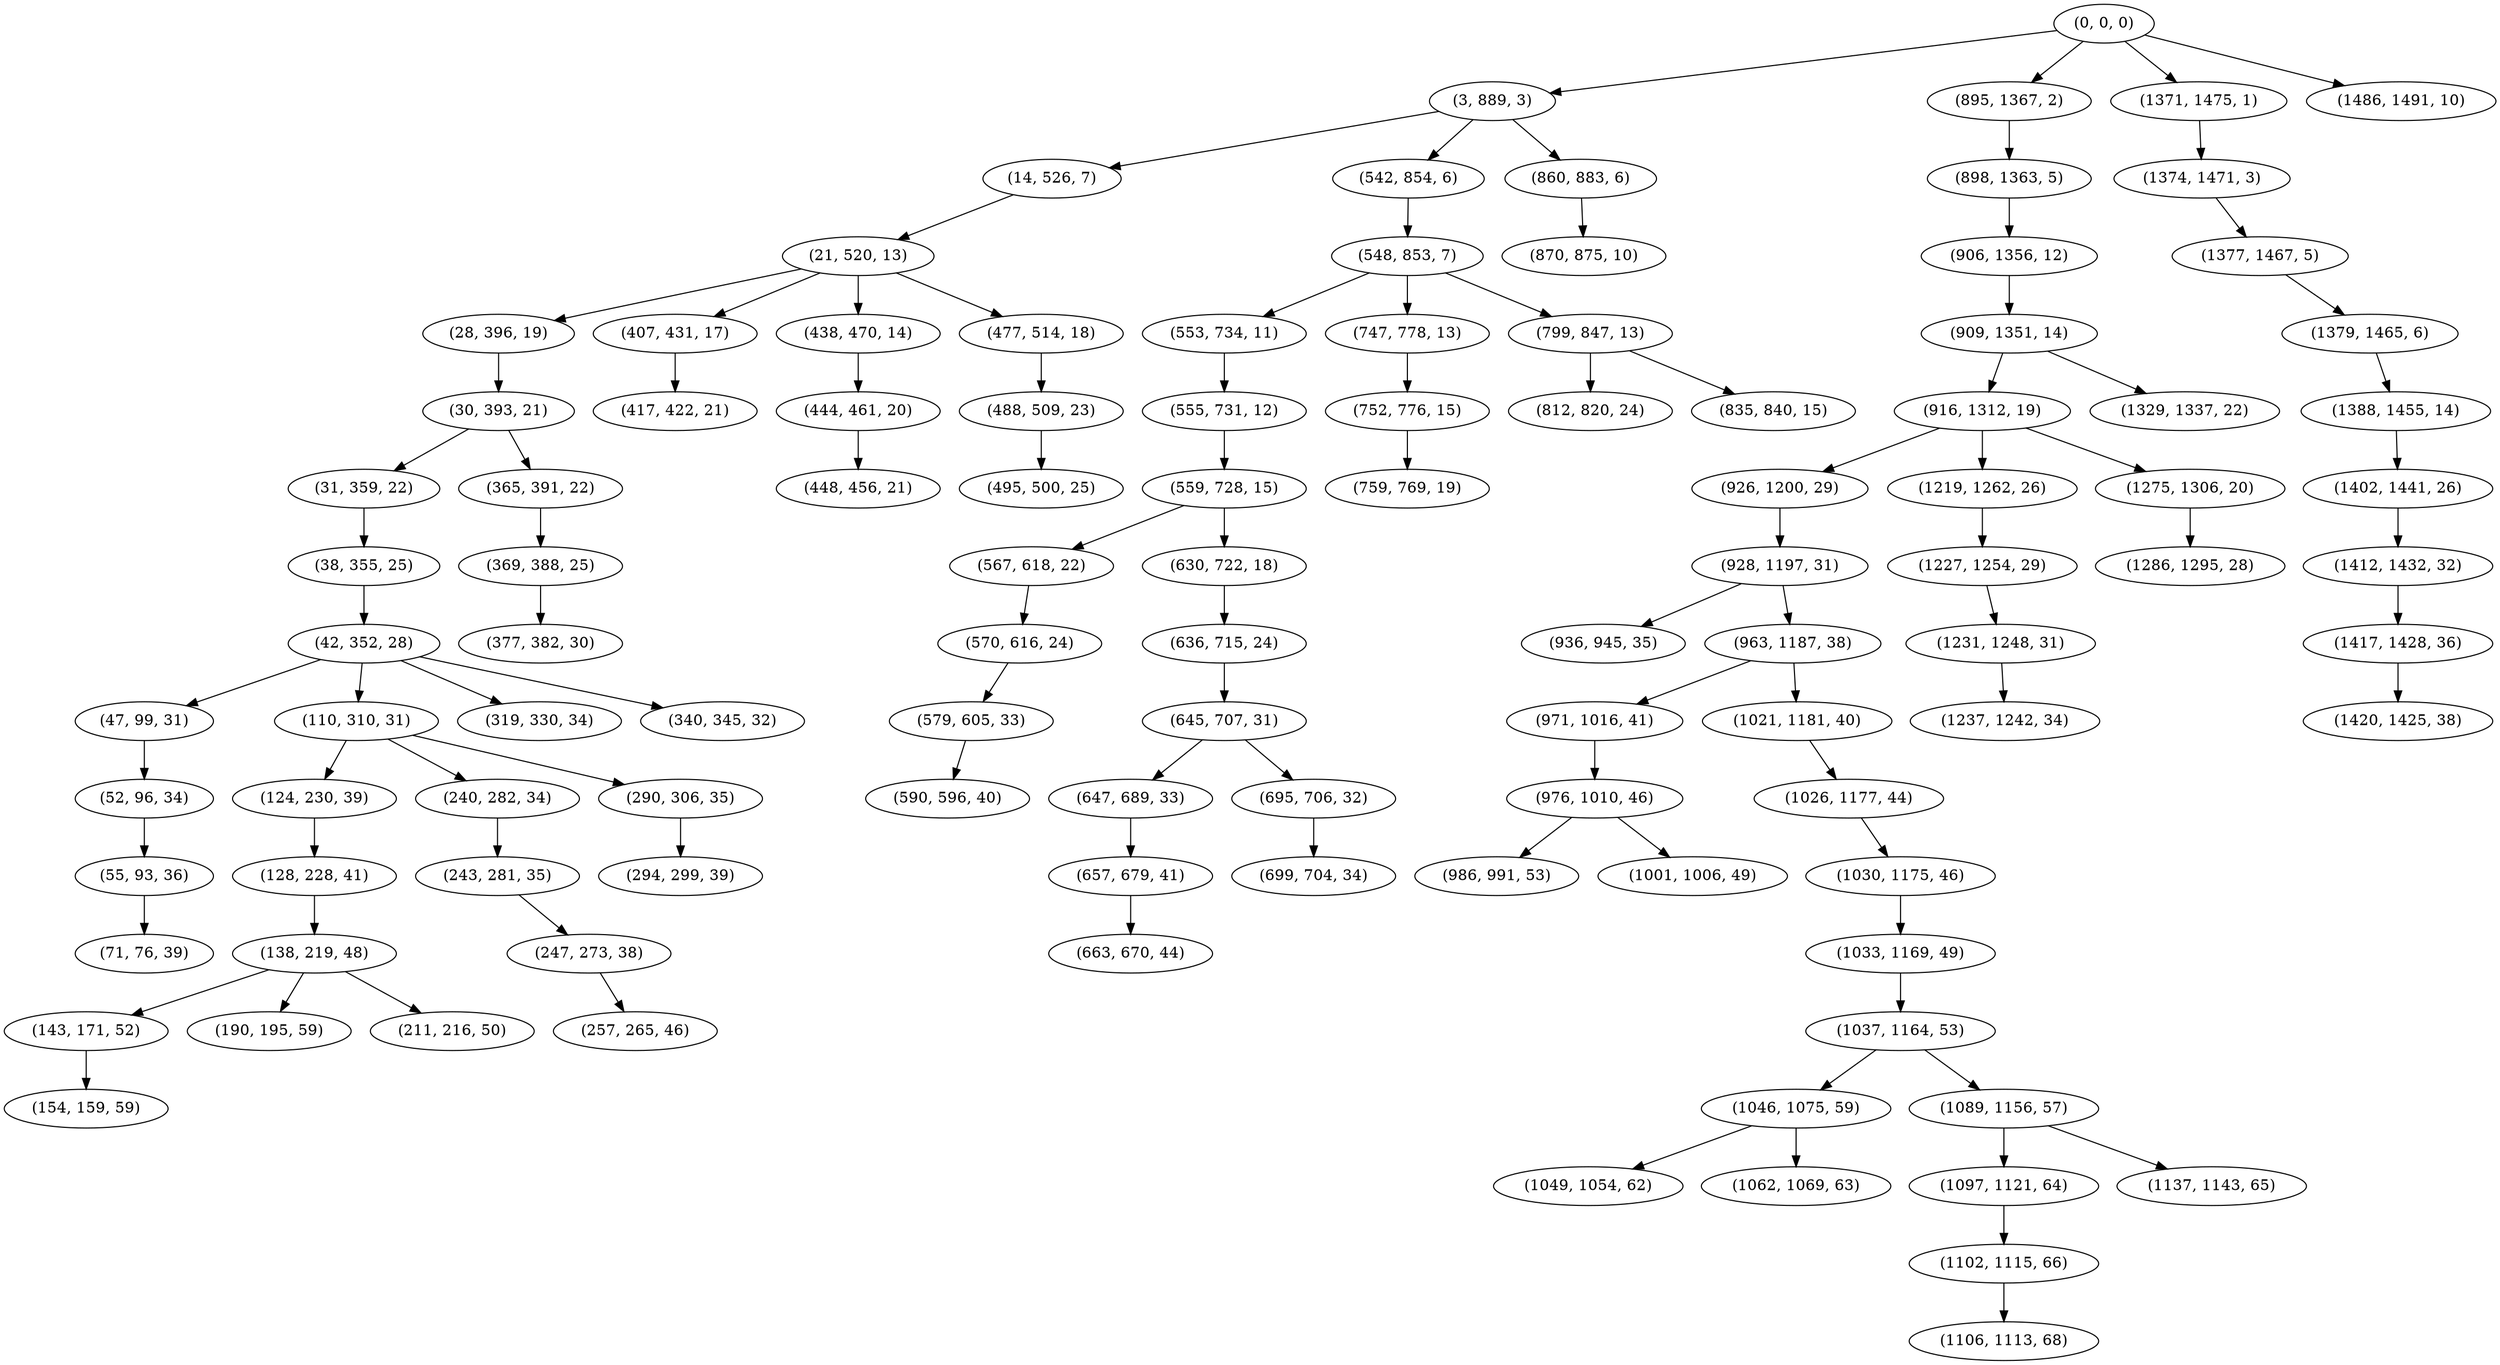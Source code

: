 digraph tree {
    "(0, 0, 0)";
    "(3, 889, 3)";
    "(14, 526, 7)";
    "(21, 520, 13)";
    "(28, 396, 19)";
    "(30, 393, 21)";
    "(31, 359, 22)";
    "(38, 355, 25)";
    "(42, 352, 28)";
    "(47, 99, 31)";
    "(52, 96, 34)";
    "(55, 93, 36)";
    "(71, 76, 39)";
    "(110, 310, 31)";
    "(124, 230, 39)";
    "(128, 228, 41)";
    "(138, 219, 48)";
    "(143, 171, 52)";
    "(154, 159, 59)";
    "(190, 195, 59)";
    "(211, 216, 50)";
    "(240, 282, 34)";
    "(243, 281, 35)";
    "(247, 273, 38)";
    "(257, 265, 46)";
    "(290, 306, 35)";
    "(294, 299, 39)";
    "(319, 330, 34)";
    "(340, 345, 32)";
    "(365, 391, 22)";
    "(369, 388, 25)";
    "(377, 382, 30)";
    "(407, 431, 17)";
    "(417, 422, 21)";
    "(438, 470, 14)";
    "(444, 461, 20)";
    "(448, 456, 21)";
    "(477, 514, 18)";
    "(488, 509, 23)";
    "(495, 500, 25)";
    "(542, 854, 6)";
    "(548, 853, 7)";
    "(553, 734, 11)";
    "(555, 731, 12)";
    "(559, 728, 15)";
    "(567, 618, 22)";
    "(570, 616, 24)";
    "(579, 605, 33)";
    "(590, 596, 40)";
    "(630, 722, 18)";
    "(636, 715, 24)";
    "(645, 707, 31)";
    "(647, 689, 33)";
    "(657, 679, 41)";
    "(663, 670, 44)";
    "(695, 706, 32)";
    "(699, 704, 34)";
    "(747, 778, 13)";
    "(752, 776, 15)";
    "(759, 769, 19)";
    "(799, 847, 13)";
    "(812, 820, 24)";
    "(835, 840, 15)";
    "(860, 883, 6)";
    "(870, 875, 10)";
    "(895, 1367, 2)";
    "(898, 1363, 5)";
    "(906, 1356, 12)";
    "(909, 1351, 14)";
    "(916, 1312, 19)";
    "(926, 1200, 29)";
    "(928, 1197, 31)";
    "(936, 945, 35)";
    "(963, 1187, 38)";
    "(971, 1016, 41)";
    "(976, 1010, 46)";
    "(986, 991, 53)";
    "(1001, 1006, 49)";
    "(1021, 1181, 40)";
    "(1026, 1177, 44)";
    "(1030, 1175, 46)";
    "(1033, 1169, 49)";
    "(1037, 1164, 53)";
    "(1046, 1075, 59)";
    "(1049, 1054, 62)";
    "(1062, 1069, 63)";
    "(1089, 1156, 57)";
    "(1097, 1121, 64)";
    "(1102, 1115, 66)";
    "(1106, 1113, 68)";
    "(1137, 1143, 65)";
    "(1219, 1262, 26)";
    "(1227, 1254, 29)";
    "(1231, 1248, 31)";
    "(1237, 1242, 34)";
    "(1275, 1306, 20)";
    "(1286, 1295, 28)";
    "(1329, 1337, 22)";
    "(1371, 1475, 1)";
    "(1374, 1471, 3)";
    "(1377, 1467, 5)";
    "(1379, 1465, 6)";
    "(1388, 1455, 14)";
    "(1402, 1441, 26)";
    "(1412, 1432, 32)";
    "(1417, 1428, 36)";
    "(1420, 1425, 38)";
    "(1486, 1491, 10)";
    "(0, 0, 0)" -> "(3, 889, 3)";
    "(0, 0, 0)" -> "(895, 1367, 2)";
    "(0, 0, 0)" -> "(1371, 1475, 1)";
    "(0, 0, 0)" -> "(1486, 1491, 10)";
    "(3, 889, 3)" -> "(14, 526, 7)";
    "(3, 889, 3)" -> "(542, 854, 6)";
    "(3, 889, 3)" -> "(860, 883, 6)";
    "(14, 526, 7)" -> "(21, 520, 13)";
    "(21, 520, 13)" -> "(28, 396, 19)";
    "(21, 520, 13)" -> "(407, 431, 17)";
    "(21, 520, 13)" -> "(438, 470, 14)";
    "(21, 520, 13)" -> "(477, 514, 18)";
    "(28, 396, 19)" -> "(30, 393, 21)";
    "(30, 393, 21)" -> "(31, 359, 22)";
    "(30, 393, 21)" -> "(365, 391, 22)";
    "(31, 359, 22)" -> "(38, 355, 25)";
    "(38, 355, 25)" -> "(42, 352, 28)";
    "(42, 352, 28)" -> "(47, 99, 31)";
    "(42, 352, 28)" -> "(110, 310, 31)";
    "(42, 352, 28)" -> "(319, 330, 34)";
    "(42, 352, 28)" -> "(340, 345, 32)";
    "(47, 99, 31)" -> "(52, 96, 34)";
    "(52, 96, 34)" -> "(55, 93, 36)";
    "(55, 93, 36)" -> "(71, 76, 39)";
    "(110, 310, 31)" -> "(124, 230, 39)";
    "(110, 310, 31)" -> "(240, 282, 34)";
    "(110, 310, 31)" -> "(290, 306, 35)";
    "(124, 230, 39)" -> "(128, 228, 41)";
    "(128, 228, 41)" -> "(138, 219, 48)";
    "(138, 219, 48)" -> "(143, 171, 52)";
    "(138, 219, 48)" -> "(190, 195, 59)";
    "(138, 219, 48)" -> "(211, 216, 50)";
    "(143, 171, 52)" -> "(154, 159, 59)";
    "(240, 282, 34)" -> "(243, 281, 35)";
    "(243, 281, 35)" -> "(247, 273, 38)";
    "(247, 273, 38)" -> "(257, 265, 46)";
    "(290, 306, 35)" -> "(294, 299, 39)";
    "(365, 391, 22)" -> "(369, 388, 25)";
    "(369, 388, 25)" -> "(377, 382, 30)";
    "(407, 431, 17)" -> "(417, 422, 21)";
    "(438, 470, 14)" -> "(444, 461, 20)";
    "(444, 461, 20)" -> "(448, 456, 21)";
    "(477, 514, 18)" -> "(488, 509, 23)";
    "(488, 509, 23)" -> "(495, 500, 25)";
    "(542, 854, 6)" -> "(548, 853, 7)";
    "(548, 853, 7)" -> "(553, 734, 11)";
    "(548, 853, 7)" -> "(747, 778, 13)";
    "(548, 853, 7)" -> "(799, 847, 13)";
    "(553, 734, 11)" -> "(555, 731, 12)";
    "(555, 731, 12)" -> "(559, 728, 15)";
    "(559, 728, 15)" -> "(567, 618, 22)";
    "(559, 728, 15)" -> "(630, 722, 18)";
    "(567, 618, 22)" -> "(570, 616, 24)";
    "(570, 616, 24)" -> "(579, 605, 33)";
    "(579, 605, 33)" -> "(590, 596, 40)";
    "(630, 722, 18)" -> "(636, 715, 24)";
    "(636, 715, 24)" -> "(645, 707, 31)";
    "(645, 707, 31)" -> "(647, 689, 33)";
    "(645, 707, 31)" -> "(695, 706, 32)";
    "(647, 689, 33)" -> "(657, 679, 41)";
    "(657, 679, 41)" -> "(663, 670, 44)";
    "(695, 706, 32)" -> "(699, 704, 34)";
    "(747, 778, 13)" -> "(752, 776, 15)";
    "(752, 776, 15)" -> "(759, 769, 19)";
    "(799, 847, 13)" -> "(812, 820, 24)";
    "(799, 847, 13)" -> "(835, 840, 15)";
    "(860, 883, 6)" -> "(870, 875, 10)";
    "(895, 1367, 2)" -> "(898, 1363, 5)";
    "(898, 1363, 5)" -> "(906, 1356, 12)";
    "(906, 1356, 12)" -> "(909, 1351, 14)";
    "(909, 1351, 14)" -> "(916, 1312, 19)";
    "(909, 1351, 14)" -> "(1329, 1337, 22)";
    "(916, 1312, 19)" -> "(926, 1200, 29)";
    "(916, 1312, 19)" -> "(1219, 1262, 26)";
    "(916, 1312, 19)" -> "(1275, 1306, 20)";
    "(926, 1200, 29)" -> "(928, 1197, 31)";
    "(928, 1197, 31)" -> "(936, 945, 35)";
    "(928, 1197, 31)" -> "(963, 1187, 38)";
    "(963, 1187, 38)" -> "(971, 1016, 41)";
    "(963, 1187, 38)" -> "(1021, 1181, 40)";
    "(971, 1016, 41)" -> "(976, 1010, 46)";
    "(976, 1010, 46)" -> "(986, 991, 53)";
    "(976, 1010, 46)" -> "(1001, 1006, 49)";
    "(1021, 1181, 40)" -> "(1026, 1177, 44)";
    "(1026, 1177, 44)" -> "(1030, 1175, 46)";
    "(1030, 1175, 46)" -> "(1033, 1169, 49)";
    "(1033, 1169, 49)" -> "(1037, 1164, 53)";
    "(1037, 1164, 53)" -> "(1046, 1075, 59)";
    "(1037, 1164, 53)" -> "(1089, 1156, 57)";
    "(1046, 1075, 59)" -> "(1049, 1054, 62)";
    "(1046, 1075, 59)" -> "(1062, 1069, 63)";
    "(1089, 1156, 57)" -> "(1097, 1121, 64)";
    "(1089, 1156, 57)" -> "(1137, 1143, 65)";
    "(1097, 1121, 64)" -> "(1102, 1115, 66)";
    "(1102, 1115, 66)" -> "(1106, 1113, 68)";
    "(1219, 1262, 26)" -> "(1227, 1254, 29)";
    "(1227, 1254, 29)" -> "(1231, 1248, 31)";
    "(1231, 1248, 31)" -> "(1237, 1242, 34)";
    "(1275, 1306, 20)" -> "(1286, 1295, 28)";
    "(1371, 1475, 1)" -> "(1374, 1471, 3)";
    "(1374, 1471, 3)" -> "(1377, 1467, 5)";
    "(1377, 1467, 5)" -> "(1379, 1465, 6)";
    "(1379, 1465, 6)" -> "(1388, 1455, 14)";
    "(1388, 1455, 14)" -> "(1402, 1441, 26)";
    "(1402, 1441, 26)" -> "(1412, 1432, 32)";
    "(1412, 1432, 32)" -> "(1417, 1428, 36)";
    "(1417, 1428, 36)" -> "(1420, 1425, 38)";
}
